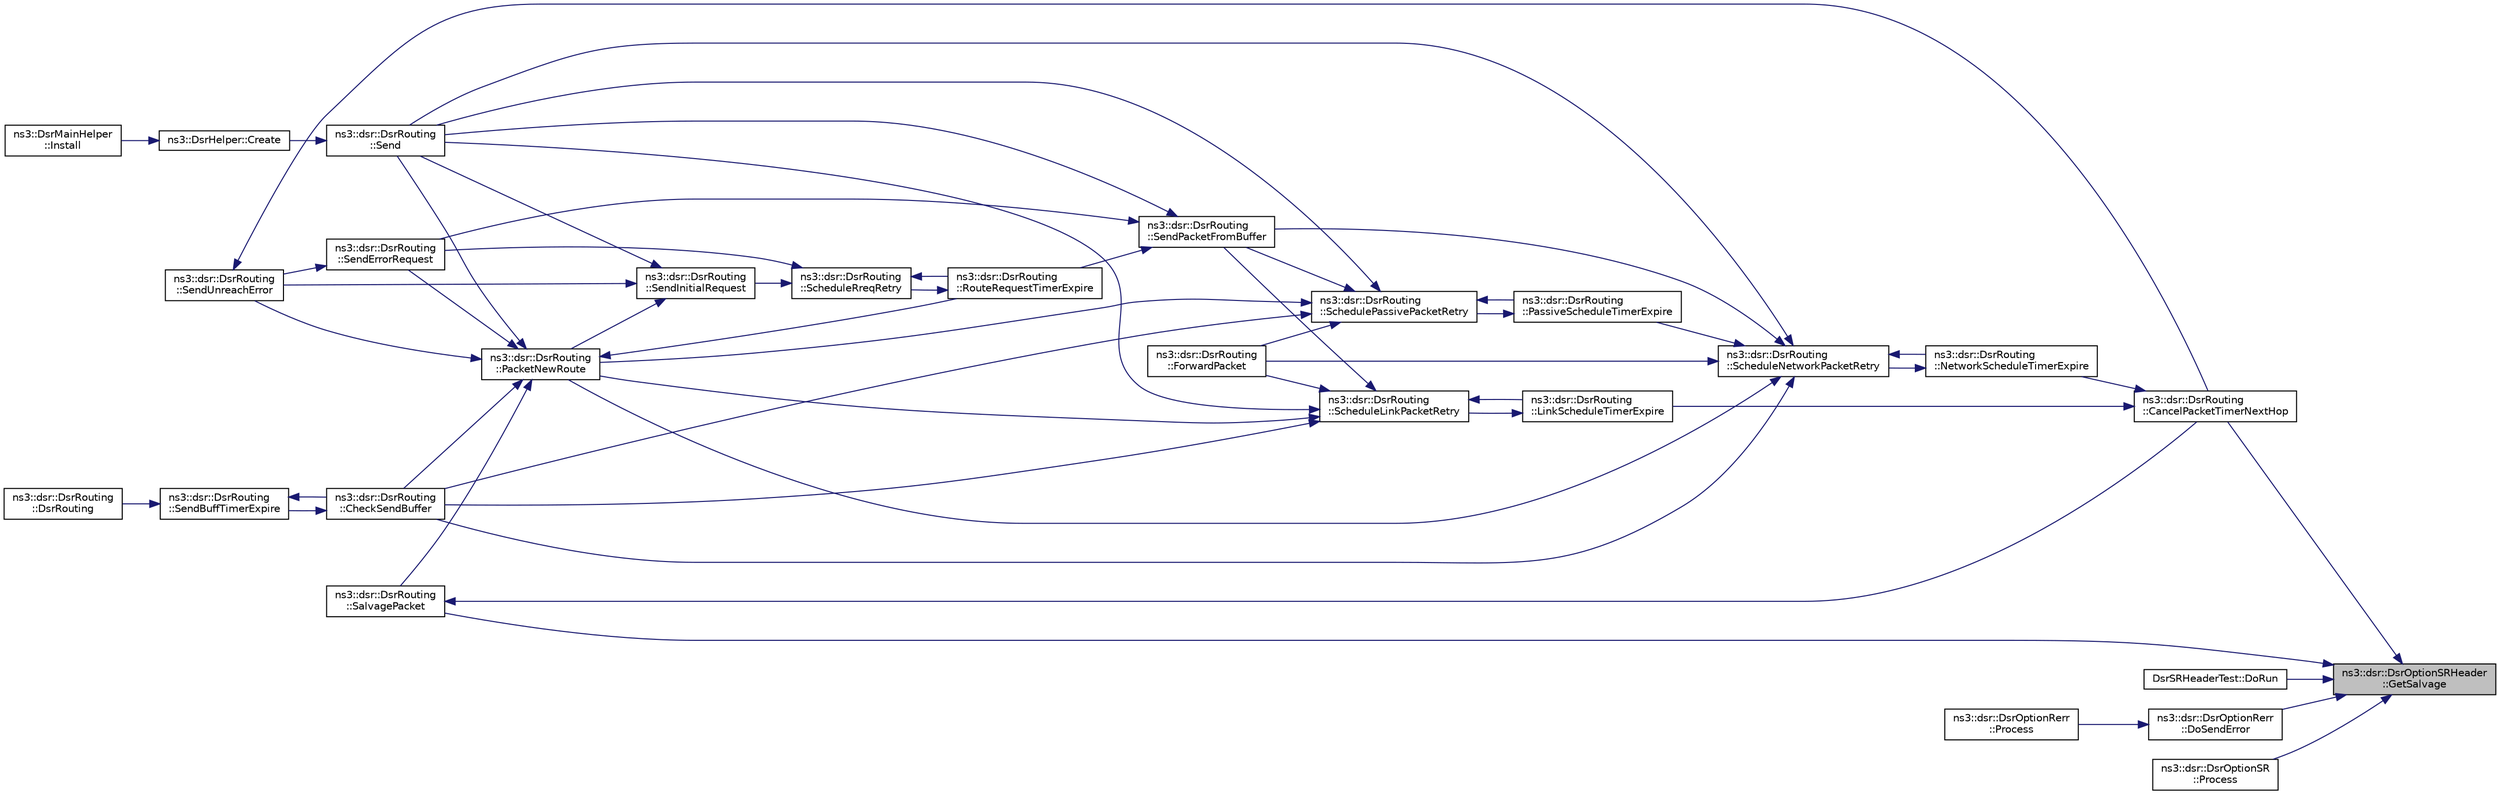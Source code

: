 digraph "ns3::dsr::DsrOptionSRHeader::GetSalvage"
{
 // LATEX_PDF_SIZE
  edge [fontname="Helvetica",fontsize="10",labelfontname="Helvetica",labelfontsize="10"];
  node [fontname="Helvetica",fontsize="10",shape=record];
  rankdir="RL";
  Node1 [label="ns3::dsr::DsrOptionSRHeader\l::GetSalvage",height=0.2,width=0.4,color="black", fillcolor="grey75", style="filled", fontcolor="black",tooltip="Get the salvage value for a packet."];
  Node1 -> Node2 [dir="back",color="midnightblue",fontsize="10",style="solid",fontname="Helvetica"];
  Node2 [label="ns3::dsr::DsrRouting\l::CancelPacketTimerNextHop",height=0.2,width=0.4,color="black", fillcolor="white", style="filled",URL="$classns3_1_1dsr_1_1_dsr_routing.html#a215e6fcab10ee0d744a657f0af2695c6",tooltip="Cancel the packet retransmission timer for a all maintenance entries with nextHop address."];
  Node2 -> Node3 [dir="back",color="midnightblue",fontsize="10",style="solid",fontname="Helvetica"];
  Node3 [label="ns3::dsr::DsrRouting\l::LinkScheduleTimerExpire",height=0.2,width=0.4,color="black", fillcolor="white", style="filled",URL="$classns3_1_1dsr_1_1_dsr_routing.html#ab0ce215bf5359f4d6d4541b8a479007c",tooltip="This function deals with packet retransmission timer expire using link acknowledgment."];
  Node3 -> Node4 [dir="back",color="midnightblue",fontsize="10",style="solid",fontname="Helvetica"];
  Node4 [label="ns3::dsr::DsrRouting\l::ScheduleLinkPacketRetry",height=0.2,width=0.4,color="black", fillcolor="white", style="filled",URL="$classns3_1_1dsr_1_1_dsr_routing.html#a947d831bc0964240b1a41b3a09832eff",tooltip="Schedule the packet retransmission based on link-layer acknowledgment."];
  Node4 -> Node5 [dir="back",color="midnightblue",fontsize="10",style="solid",fontname="Helvetica"];
  Node5 [label="ns3::dsr::DsrRouting\l::CheckSendBuffer",height=0.2,width=0.4,color="black", fillcolor="white", style="filled",URL="$classns3_1_1dsr_1_1_dsr_routing.html#a03ace9023e9fe58434dc004123c7d9e0",tooltip="Check the send buffer of packets with route when send buffer timer expire."];
  Node5 -> Node6 [dir="back",color="midnightblue",fontsize="10",style="solid",fontname="Helvetica"];
  Node6 [label="ns3::dsr::DsrRouting\l::SendBuffTimerExpire",height=0.2,width=0.4,color="black", fillcolor="white", style="filled",URL="$classns3_1_1dsr_1_1_dsr_routing.html#a10273aec775b5cf12eafb03ee46c4397",tooltip="The send buffer timer expire."];
  Node6 -> Node7 [dir="back",color="midnightblue",fontsize="10",style="solid",fontname="Helvetica"];
  Node7 [label="ns3::dsr::DsrRouting\l::DsrRouting",height=0.2,width=0.4,color="black", fillcolor="white", style="filled",URL="$classns3_1_1dsr_1_1_dsr_routing.html#a3b686bd293d4bd096180a1996171ccd1",tooltip="Constructor."];
  Node6 -> Node5 [dir="back",color="midnightblue",fontsize="10",style="solid",fontname="Helvetica"];
  Node4 -> Node8 [dir="back",color="midnightblue",fontsize="10",style="solid",fontname="Helvetica"];
  Node8 [label="ns3::dsr::DsrRouting\l::ForwardPacket",height=0.2,width=0.4,color="black", fillcolor="white", style="filled",URL="$classns3_1_1dsr_1_1_dsr_routing.html#acae8a2eb510c8c9331104ab2aff29591",tooltip="Forward the packet using the route saved in the source route option header."];
  Node4 -> Node3 [dir="back",color="midnightblue",fontsize="10",style="solid",fontname="Helvetica"];
  Node4 -> Node9 [dir="back",color="midnightblue",fontsize="10",style="solid",fontname="Helvetica"];
  Node9 [label="ns3::dsr::DsrRouting\l::PacketNewRoute",height=0.2,width=0.4,color="black", fillcolor="white", style="filled",URL="$classns3_1_1dsr_1_1_dsr_routing.html#ae70ab39db551d1d81afc081196f78017",tooltip="When route vector corrupted, originate a new packet, normally not happening."];
  Node9 -> Node5 [dir="back",color="midnightblue",fontsize="10",style="solid",fontname="Helvetica"];
  Node9 -> Node10 [dir="back",color="midnightblue",fontsize="10",style="solid",fontname="Helvetica"];
  Node10 [label="ns3::dsr::DsrRouting\l::RouteRequestTimerExpire",height=0.2,width=0.4,color="black", fillcolor="white", style="filled",URL="$classns3_1_1dsr_1_1_dsr_routing.html#aa839b89cdf568048c4d09941b59e46d4",tooltip="Handle route discovery timer."];
  Node10 -> Node11 [dir="back",color="midnightblue",fontsize="10",style="solid",fontname="Helvetica"];
  Node11 [label="ns3::dsr::DsrRouting\l::ScheduleRreqRetry",height=0.2,width=0.4,color="black", fillcolor="white", style="filled",URL="$classns3_1_1dsr_1_1_dsr_routing.html#a056b38f3af6c2992be89b8fc5cb15448",tooltip="Schedule the route request retry."];
  Node11 -> Node10 [dir="back",color="midnightblue",fontsize="10",style="solid",fontname="Helvetica"];
  Node11 -> Node12 [dir="back",color="midnightblue",fontsize="10",style="solid",fontname="Helvetica"];
  Node12 [label="ns3::dsr::DsrRouting\l::SendErrorRequest",height=0.2,width=0.4,color="black", fillcolor="white", style="filled",URL="$classns3_1_1dsr_1_1_dsr_routing.html#ae2100978eb9447540ceceeda17e95cea",tooltip="Send the error request packet."];
  Node12 -> Node13 [dir="back",color="midnightblue",fontsize="10",style="solid",fontname="Helvetica"];
  Node13 [label="ns3::dsr::DsrRouting\l::SendUnreachError",height=0.2,width=0.4,color="black", fillcolor="white", style="filled",URL="$classns3_1_1dsr_1_1_dsr_routing.html#ace5dd08bac91fa199ddfac7e81125a62",tooltip="This function is responsible for sending error packets in case of break link to next hop."];
  Node13 -> Node2 [dir="back",color="midnightblue",fontsize="10",style="solid",fontname="Helvetica"];
  Node11 -> Node14 [dir="back",color="midnightblue",fontsize="10",style="solid",fontname="Helvetica"];
  Node14 [label="ns3::dsr::DsrRouting\l::SendInitialRequest",height=0.2,width=0.4,color="black", fillcolor="white", style="filled",URL="$classns3_1_1dsr_1_1_dsr_routing.html#a74777d1806e768fccc1c2fe169b42c98",tooltip="Broadcast the route request packet in subnet."];
  Node14 -> Node9 [dir="back",color="midnightblue",fontsize="10",style="solid",fontname="Helvetica"];
  Node14 -> Node15 [dir="back",color="midnightblue",fontsize="10",style="solid",fontname="Helvetica"];
  Node15 [label="ns3::dsr::DsrRouting\l::Send",height=0.2,width=0.4,color="black", fillcolor="white", style="filled",URL="$classns3_1_1dsr_1_1_dsr_routing.html#af67eeb07193d10db8308cb4ecbe08b02",tooltip="This function is called by higher layer protocol when sending packets."];
  Node15 -> Node16 [dir="back",color="midnightblue",fontsize="10",style="solid",fontname="Helvetica"];
  Node16 [label="ns3::DsrHelper::Create",height=0.2,width=0.4,color="black", fillcolor="white", style="filled",URL="$classns3_1_1_dsr_helper.html#a5407c2c8ea4197b6a695fd53621fdd31",tooltip=" "];
  Node16 -> Node17 [dir="back",color="midnightblue",fontsize="10",style="solid",fontname="Helvetica"];
  Node17 [label="ns3::DsrMainHelper\l::Install",height=0.2,width=0.4,color="black", fillcolor="white", style="filled",URL="$classns3_1_1_dsr_main_helper.html#a48e42ffd63ee3199d504fb811c0b422e",tooltip="Install routing to a node."];
  Node14 -> Node13 [dir="back",color="midnightblue",fontsize="10",style="solid",fontname="Helvetica"];
  Node9 -> Node18 [dir="back",color="midnightblue",fontsize="10",style="solid",fontname="Helvetica"];
  Node18 [label="ns3::dsr::DsrRouting\l::SalvagePacket",height=0.2,width=0.4,color="black", fillcolor="white", style="filled",URL="$classns3_1_1dsr_1_1_dsr_routing.html#a83dd51056e4e48ad538ff41fda129272",tooltip="Salvage the packet which has been transmitted for 3 times."];
  Node18 -> Node2 [dir="back",color="midnightblue",fontsize="10",style="solid",fontname="Helvetica"];
  Node9 -> Node15 [dir="back",color="midnightblue",fontsize="10",style="solid",fontname="Helvetica"];
  Node9 -> Node12 [dir="back",color="midnightblue",fontsize="10",style="solid",fontname="Helvetica"];
  Node9 -> Node13 [dir="back",color="midnightblue",fontsize="10",style="solid",fontname="Helvetica"];
  Node4 -> Node15 [dir="back",color="midnightblue",fontsize="10",style="solid",fontname="Helvetica"];
  Node4 -> Node19 [dir="back",color="midnightblue",fontsize="10",style="solid",fontname="Helvetica"];
  Node19 [label="ns3::dsr::DsrRouting\l::SendPacketFromBuffer",height=0.2,width=0.4,color="black", fillcolor="white", style="filled",URL="$classns3_1_1dsr_1_1_dsr_routing.html#a1a862a16f3a5527f9425763864ac3e80",tooltip="This function is responsible for sending out data packets when have route, if no route found,..."];
  Node19 -> Node10 [dir="back",color="midnightblue",fontsize="10",style="solid",fontname="Helvetica"];
  Node19 -> Node15 [dir="back",color="midnightblue",fontsize="10",style="solid",fontname="Helvetica"];
  Node19 -> Node12 [dir="back",color="midnightblue",fontsize="10",style="solid",fontname="Helvetica"];
  Node2 -> Node20 [dir="back",color="midnightblue",fontsize="10",style="solid",fontname="Helvetica"];
  Node20 [label="ns3::dsr::DsrRouting\l::NetworkScheduleTimerExpire",height=0.2,width=0.4,color="black", fillcolor="white", style="filled",URL="$classns3_1_1dsr_1_1_dsr_routing.html#aabcdf59bcb4907718986626a7a402dad",tooltip="This function deals with packet retransmission timer expire using network acknowledgment."];
  Node20 -> Node21 [dir="back",color="midnightblue",fontsize="10",style="solid",fontname="Helvetica"];
  Node21 [label="ns3::dsr::DsrRouting\l::ScheduleNetworkPacketRetry",height=0.2,width=0.4,color="black", fillcolor="white", style="filled",URL="$classns3_1_1dsr_1_1_dsr_routing.html#a6a18c6baa374d5e6a68f8952d1afdb13",tooltip="Schedule the packet retransmission based on network layer acknowledgment."];
  Node21 -> Node5 [dir="back",color="midnightblue",fontsize="10",style="solid",fontname="Helvetica"];
  Node21 -> Node8 [dir="back",color="midnightblue",fontsize="10",style="solid",fontname="Helvetica"];
  Node21 -> Node20 [dir="back",color="midnightblue",fontsize="10",style="solid",fontname="Helvetica"];
  Node21 -> Node9 [dir="back",color="midnightblue",fontsize="10",style="solid",fontname="Helvetica"];
  Node21 -> Node22 [dir="back",color="midnightblue",fontsize="10",style="solid",fontname="Helvetica"];
  Node22 [label="ns3::dsr::DsrRouting\l::PassiveScheduleTimerExpire",height=0.2,width=0.4,color="black", fillcolor="white", style="filled",URL="$classns3_1_1dsr_1_1_dsr_routing.html#a2f93ffc379338703d6b6a923dff44dd5",tooltip="This function deals with packet retransmission timer expire using passive acknowledgment."];
  Node22 -> Node23 [dir="back",color="midnightblue",fontsize="10",style="solid",fontname="Helvetica"];
  Node23 [label="ns3::dsr::DsrRouting\l::SchedulePassivePacketRetry",height=0.2,width=0.4,color="black", fillcolor="white", style="filled",URL="$classns3_1_1dsr_1_1_dsr_routing.html#abfdfa37822a492971fdf24540b635039",tooltip="Schedule the packet retransmission based on passive acknowledgment."];
  Node23 -> Node5 [dir="back",color="midnightblue",fontsize="10",style="solid",fontname="Helvetica"];
  Node23 -> Node8 [dir="back",color="midnightblue",fontsize="10",style="solid",fontname="Helvetica"];
  Node23 -> Node9 [dir="back",color="midnightblue",fontsize="10",style="solid",fontname="Helvetica"];
  Node23 -> Node22 [dir="back",color="midnightblue",fontsize="10",style="solid",fontname="Helvetica"];
  Node23 -> Node15 [dir="back",color="midnightblue",fontsize="10",style="solid",fontname="Helvetica"];
  Node23 -> Node19 [dir="back",color="midnightblue",fontsize="10",style="solid",fontname="Helvetica"];
  Node21 -> Node15 [dir="back",color="midnightblue",fontsize="10",style="solid",fontname="Helvetica"];
  Node21 -> Node19 [dir="back",color="midnightblue",fontsize="10",style="solid",fontname="Helvetica"];
  Node1 -> Node24 [dir="back",color="midnightblue",fontsize="10",style="solid",fontname="Helvetica"];
  Node24 [label="DsrSRHeaderTest::DoRun",height=0.2,width=0.4,color="black", fillcolor="white", style="filled",URL="$class_dsr_s_r_header_test.html#a7f10b3b32642bb39c26a1a4110b54e21",tooltip="Implementation to actually run this TestCase."];
  Node1 -> Node25 [dir="back",color="midnightblue",fontsize="10",style="solid",fontname="Helvetica"];
  Node25 [label="ns3::dsr::DsrOptionRerr\l::DoSendError",height=0.2,width=0.4,color="black", fillcolor="white", style="filled",URL="$classns3_1_1dsr_1_1_dsr_option_rerr.html#a0384af99022d7c4f59cc5f548990e827",tooltip="Do Send error message."];
  Node25 -> Node26 [dir="back",color="midnightblue",fontsize="10",style="solid",fontname="Helvetica"];
  Node26 [label="ns3::dsr::DsrOptionRerr\l::Process",height=0.2,width=0.4,color="black", fillcolor="white", style="filled",URL="$classns3_1_1dsr_1_1_dsr_option_rerr.html#a8aa7e565a18c730fcd572017f720cfac",tooltip="Process method."];
  Node1 -> Node27 [dir="back",color="midnightblue",fontsize="10",style="solid",fontname="Helvetica"];
  Node27 [label="ns3::dsr::DsrOptionSR\l::Process",height=0.2,width=0.4,color="black", fillcolor="white", style="filled",URL="$classns3_1_1dsr_1_1_dsr_option_s_r.html#a3136e1503dc9a7cb1f8294d929c4e349",tooltip="Process method."];
  Node1 -> Node18 [dir="back",color="midnightblue",fontsize="10",style="solid",fontname="Helvetica"];
}
